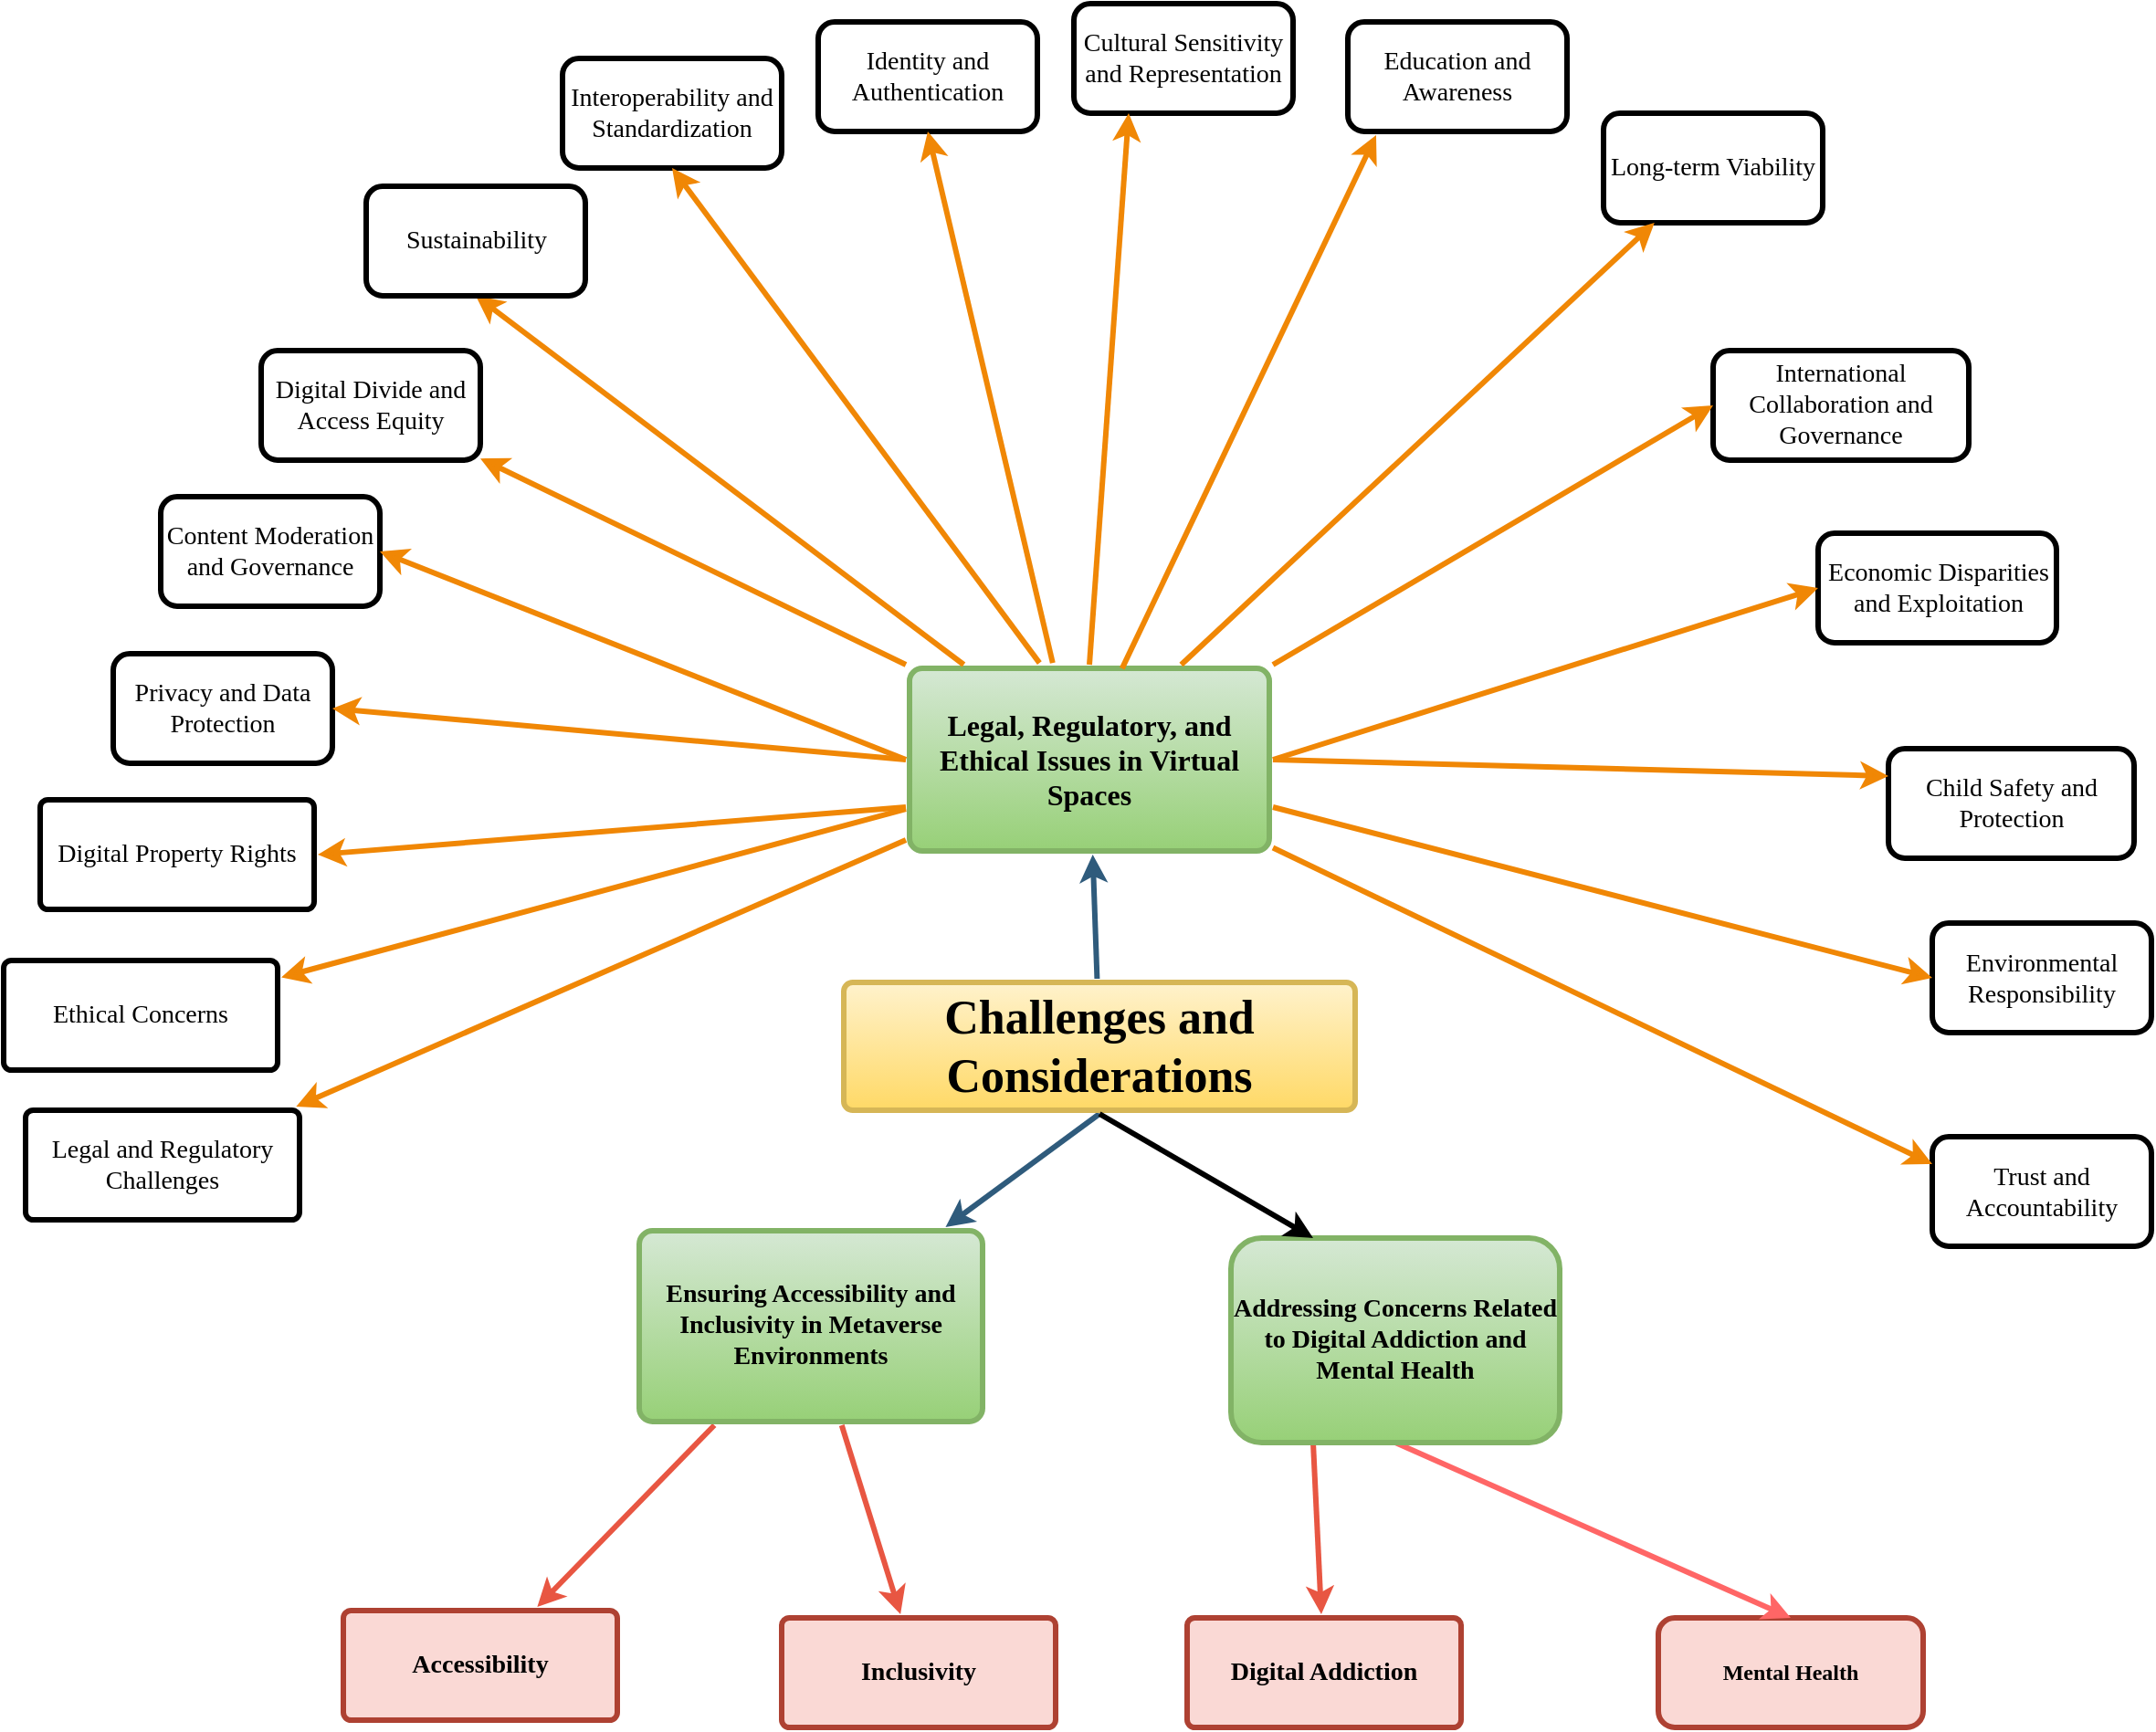 <mxfile version="21.7.5" type="github">
  <diagram id="6a731a19-8d31-9384-78a2-239565b7b9f0" name="Page-1">
    <mxGraphModel dx="2769" dy="1638" grid="1" gridSize="4" guides="1" tooltips="1" connect="1" arrows="1" fold="1" page="1" pageScale="1" pageWidth="1169" pageHeight="827" background="none" math="0" shadow="0">
      <root>
        <mxCell id="0" />
        <mxCell id="1" parent="0" />
        <mxCell id="1745" value="" style="edgeStyle=none;rounded=0;jumpStyle=none;html=1;shadow=0;labelBackgroundColor=none;startArrow=none;startFill=0;endArrow=classic;endFill=1;jettySize=auto;orthogonalLoop=1;strokeColor=#2F5B7C;strokeWidth=3;fontFamily=Comic Sans MS;fontSize=14;fontColor=#000000;spacing=5;" parent="1" source="1749" target="1764" edge="1">
          <mxGeometry relative="1" as="geometry" />
        </mxCell>
        <mxCell id="1748" value="" style="edgeStyle=none;rounded=0;jumpStyle=none;html=1;shadow=0;labelBackgroundColor=none;startArrow=none;startFill=0;endArrow=classic;endFill=1;jettySize=auto;orthogonalLoop=1;strokeColor=#2F5B7C;strokeWidth=3;fontFamily=Comic Sans MS;fontSize=14;fontColor=#000000;spacing=5;exitX=0.5;exitY=1;exitDx=0;exitDy=0;" parent="1" source="1749" target="1753" edge="1">
          <mxGeometry relative="1" as="geometry" />
        </mxCell>
        <mxCell id="1749" value="&lt;span style=&quot;font-size: 26px;&quot;&gt;&lt;font style=&quot;font-size: 26px;&quot;&gt;Challenges and Considerations&lt;/font&gt;&lt;/span&gt;" style="rounded=1;whiteSpace=wrap;html=1;shadow=0;labelBackgroundColor=none;strokeColor=#d6b656;strokeWidth=3;fillColor=#fff2cc;fontFamily=Verdana;fontSize=26;align=center;fontStyle=1;spacing=5;arcSize=7;perimeterSpacing=2;gradientColor=#ffd966;" parent="1" vertex="1">
          <mxGeometry x="444" y="416" width="280" height="70" as="geometry" />
        </mxCell>
        <mxCell id="1750" value="" style="edgeStyle=none;rounded=1;jumpStyle=none;html=1;shadow=0;labelBackgroundColor=none;startArrow=none;startFill=0;jettySize=auto;orthogonalLoop=1;strokeColor=#E85642;strokeWidth=3;fontFamily=Comic Sans MS;fontSize=14;fontColor=#000000;spacing=5;fontStyle=1;fillColor=#b0e3e6;" parent="1" source="1753" target="1756" edge="1">
          <mxGeometry relative="1" as="geometry" />
        </mxCell>
        <mxCell id="1751" value="" style="edgeStyle=none;rounded=1;jumpStyle=none;html=1;shadow=0;labelBackgroundColor=none;startArrow=none;startFill=0;jettySize=auto;orthogonalLoop=1;strokeColor=#E85642;strokeWidth=3;fontFamily=Comic Sans MS;fontSize=14;fontColor=#000000;spacing=5;fontStyle=1;fillColor=#b0e3e6;" parent="1" source="1753" target="1755" edge="1">
          <mxGeometry relative="1" as="geometry" />
        </mxCell>
        <mxCell id="1752" value="" style="edgeStyle=none;rounded=1;jumpStyle=none;html=1;shadow=0;labelBackgroundColor=none;startArrow=none;startFill=0;jettySize=auto;orthogonalLoop=1;strokeColor=#E85642;strokeWidth=3;fontFamily=Comic Sans MS;fontSize=14;fontColor=#000000;spacing=5;fontStyle=1;fillColor=#b0e3e6;exitX=0.25;exitY=1;exitDx=0;exitDy=0;" parent="1" source="fG_izT3CtpHWqRbIgSZo-1786" target="1754" edge="1">
          <mxGeometry relative="1" as="geometry">
            <Array as="points" />
          </mxGeometry>
        </mxCell>
        <mxCell id="1753" value=" Ensuring Accessibility and Inclusivity in Metaverse Environments" style="rounded=1;whiteSpace=wrap;html=1;shadow=0;labelBackgroundColor=none;strokeColor=#82b366;strokeWidth=3;fillColor=#d5e8d4;fontFamily=Comic Sans MS;fontSize=14;align=center;spacing=5;fontStyle=1;arcSize=7;perimeterSpacing=2;gradientColor=#97d077;" parent="1" vertex="1">
          <mxGeometry x="332" y="552" width="188" height="104.5" as="geometry" />
        </mxCell>
        <mxCell id="1754" value="Digital Addiction" style="rounded=1;whiteSpace=wrap;html=1;shadow=0;labelBackgroundColor=none;strokeColor=#ae4132;strokeWidth=3;fillColor=#fad9d5;fontFamily=Comic Sans MS;fontSize=14;align=center;spacing=5;fontStyle=1;arcSize=7;perimeterSpacing=2;" parent="1" vertex="1">
          <mxGeometry x="632" y="764" width="150" height="60" as="geometry" />
        </mxCell>
        <mxCell id="1755" value=" Inclusivity" style="rounded=1;whiteSpace=wrap;html=1;shadow=0;labelBackgroundColor=none;strokeColor=#ae4132;strokeWidth=3;fillColor=#fad9d5;fontFamily=Comic Sans MS;fontSize=14;align=center;spacing=5;fontStyle=1;arcSize=7;perimeterSpacing=2;" parent="1" vertex="1">
          <mxGeometry x="410" y="764" width="150" height="60" as="geometry" />
        </mxCell>
        <mxCell id="1756" value="Accessibility" style="rounded=1;whiteSpace=wrap;html=1;shadow=0;labelBackgroundColor=none;strokeColor=#ae4132;strokeWidth=3;fillColor=#fad9d5;fontFamily=Comic Sans MS;fontSize=14;align=center;spacing=5;fontStyle=1;arcSize=7;perimeterSpacing=2;" parent="1" vertex="1">
          <mxGeometry x="170" y="760" width="150" height="60" as="geometry" />
        </mxCell>
        <mxCell id="1764" value="Legal, Regulatory, and Ethical Issues in Virtual Spaces" style="rounded=1;whiteSpace=wrap;html=1;shadow=0;labelBackgroundColor=none;strokeColor=#82b366;strokeWidth=3;fillColor=#d5e8d4;fontFamily=Comic Sans MS;fontSize=16;align=center;spacing=5;fontStyle=1;arcSize=7;perimeterSpacing=2;gradientColor=#97d077;" parent="1" vertex="1">
          <mxGeometry x="480" y="244" width="197" height="100" as="geometry" />
        </mxCell>
        <mxCell id="1765" value="Digital Property Rights" style="rounded=1;whiteSpace=wrap;html=1;shadow=0;labelBackgroundColor=none;strokeWidth=3;fontFamily=Comic Sans MS;fontSize=14;align=center;spacing=5;arcSize=7;perimeterSpacing=2;" parent="1" vertex="1">
          <mxGeometry x="4" y="316" width="150" height="60" as="geometry" />
        </mxCell>
        <mxCell id="1766" value="" style="edgeStyle=none;rounded=0;jumpStyle=none;html=1;shadow=0;labelBackgroundColor=none;startArrow=none;startFill=0;endArrow=classic;endFill=1;jettySize=auto;orthogonalLoop=1;strokeColor=#F08705;strokeWidth=3;fontFamily=Comic Sans MS;fontSize=14;fontColor=#000000;spacing=5;entryX=0.5;entryY=1;entryDx=0;entryDy=0;" parent="1" source="1764" target="fG_izT3CtpHWqRbIgSZo-1788" edge="1">
          <mxGeometry relative="1" as="geometry" />
        </mxCell>
        <mxCell id="1767" value="Ethical Concerns" style="rounded=1;whiteSpace=wrap;html=1;shadow=0;labelBackgroundColor=none;strokeWidth=3;fontFamily=Comic Sans MS;fontSize=14;align=center;spacing=5;arcSize=7;perimeterSpacing=2;" parent="1" vertex="1">
          <mxGeometry x="-16" y="404" width="150" height="60" as="geometry" />
        </mxCell>
        <mxCell id="1768" value="" style="edgeStyle=none;rounded=0;jumpStyle=none;html=1;shadow=0;labelBackgroundColor=none;startArrow=none;startFill=0;endArrow=classic;endFill=1;jettySize=auto;orthogonalLoop=1;strokeColor=#F08705;strokeWidth=3;fontFamily=Comic Sans MS;fontSize=14;fontColor=#000000;spacing=5;" parent="1" source="1764" target="1767" edge="1">
          <mxGeometry relative="1" as="geometry" />
        </mxCell>
        <mxCell id="1769" value="Legal and Regulatory Challenges" style="rounded=1;whiteSpace=wrap;html=1;shadow=0;labelBackgroundColor=none;strokeWidth=3;fontFamily=Comic Sans MS;fontSize=14;align=center;spacing=5;arcSize=7;perimeterSpacing=2;" parent="1" vertex="1">
          <mxGeometry x="-4" y="486" width="150" height="60" as="geometry" />
        </mxCell>
        <mxCell id="1770" value="" style="edgeStyle=none;rounded=0;jumpStyle=none;html=1;shadow=0;labelBackgroundColor=none;startArrow=none;startFill=0;endArrow=classic;endFill=1;jettySize=auto;orthogonalLoop=1;strokeColor=#F08705;strokeWidth=3;fontFamily=Comic Sans MS;fontSize=14;fontColor=#000000;spacing=5;" parent="1" source="1764" target="1769" edge="1">
          <mxGeometry relative="1" as="geometry" />
        </mxCell>
        <mxCell id="fG_izT3CtpHWqRbIgSZo-1779" value="Mental Health" style="rounded=1;whiteSpace=wrap;html=1;fillColor=#fad9d5;strokeColor=#ae4132;fontFamily=Comic Sans MS;strokeWidth=3;fontStyle=1" vertex="1" parent="1">
          <mxGeometry x="890" y="764" width="145" height="60" as="geometry" />
        </mxCell>
        <mxCell id="fG_izT3CtpHWqRbIgSZo-1780" value="" style="endArrow=classic;html=1;rounded=0;entryX=0.5;entryY=0;entryDx=0;entryDy=0;fontColor=#000000;fillColor=#d80073;strokeColor=#FF6666;strokeWidth=3;exitX=0.5;exitY=1;exitDx=0;exitDy=0;fontFamily=Comic Sans MS;" edge="1" parent="1" source="fG_izT3CtpHWqRbIgSZo-1786" target="fG_izT3CtpHWqRbIgSZo-1779">
          <mxGeometry width="50" height="50" relative="1" as="geometry">
            <mxPoint x="810" y="730" as="sourcePoint" />
            <mxPoint x="1215" y="829" as="targetPoint" />
          </mxGeometry>
        </mxCell>
        <mxCell id="fG_izT3CtpHWqRbIgSZo-1781" value="Privacy and Data Protection" style="rounded=1;whiteSpace=wrap;html=1;fontFamily=Comic Sans MS;strokeWidth=3;fontSize=14;" vertex="1" parent="1">
          <mxGeometry x="44" y="236" width="120" height="60" as="geometry" />
        </mxCell>
        <mxCell id="fG_izT3CtpHWqRbIgSZo-1783" value="Content Moderation and Governance" style="rounded=1;whiteSpace=wrap;html=1;fontFamily=Comic Sans MS;strokeWidth=3;fontSize=14;" vertex="1" parent="1">
          <mxGeometry x="70" y="150" width="120" height="60" as="geometry" />
        </mxCell>
        <mxCell id="fG_izT3CtpHWqRbIgSZo-1785" value="Digital Divide and Access Equity" style="rounded=1;whiteSpace=wrap;html=1;fontFamily=Comic Sans MS;strokeWidth=3;fontSize=14;" vertex="1" parent="1">
          <mxGeometry x="125" y="70" width="120" height="60" as="geometry" />
        </mxCell>
        <mxCell id="fG_izT3CtpHWqRbIgSZo-1786" value="Addressing Concerns Related to Digital Addiction and Mental Health" style="rounded=1;whiteSpace=wrap;html=1;fontFamily=Comic Sans MS;fillColor=#d5e8d4;gradientColor=#97d077;strokeColor=#82b366;fontColor=#000000;fontStyle=1;fontSize=14;strokeWidth=3;" vertex="1" parent="1">
          <mxGeometry x="656" y="556" width="180" height="112" as="geometry" />
        </mxCell>
        <mxCell id="fG_izT3CtpHWqRbIgSZo-1787" value="" style="endArrow=classic;html=1;rounded=0;exitX=0.5;exitY=1;exitDx=0;exitDy=0;entryX=0.25;entryY=0;entryDx=0;entryDy=0;fontFamily=Comic Sans MS;strokeWidth=3;fontSize=14;" edge="1" parent="1" source="1749" target="fG_izT3CtpHWqRbIgSZo-1786">
          <mxGeometry width="50" height="50" relative="1" as="geometry">
            <mxPoint x="560" y="600" as="sourcePoint" />
            <mxPoint x="610" y="550" as="targetPoint" />
          </mxGeometry>
        </mxCell>
        <mxCell id="fG_izT3CtpHWqRbIgSZo-1788" value="Sustainability" style="rounded=1;whiteSpace=wrap;html=1;fontFamily=Comic Sans MS;strokeWidth=3;fontSize=14;" vertex="1" parent="1">
          <mxGeometry x="182.5" y="-20" width="120" height="60" as="geometry" />
        </mxCell>
        <mxCell id="fG_izT3CtpHWqRbIgSZo-1789" value="Interoperability and Standardization" style="rounded=1;whiteSpace=wrap;html=1;fontFamily=Comic Sans MS;strokeWidth=3;fontSize=14;" vertex="1" parent="1">
          <mxGeometry x="290" y="-90" width="120" height="60" as="geometry" />
        </mxCell>
        <mxCell id="fG_izT3CtpHWqRbIgSZo-1790" value="Identity and Authentication" style="rounded=1;whiteSpace=wrap;html=1;fontFamily=Comic Sans MS;strokeWidth=3;fontSize=14;" vertex="1" parent="1">
          <mxGeometry x="430" y="-110" width="120" height="60" as="geometry" />
        </mxCell>
        <mxCell id="fG_izT3CtpHWqRbIgSZo-1791" value="Cultural Sensitivity and Representation" style="rounded=1;whiteSpace=wrap;html=1;fontFamily=Comic Sans MS;strokeWidth=3;fontSize=14;" vertex="1" parent="1">
          <mxGeometry x="570" y="-120" width="120" height="60" as="geometry" />
        </mxCell>
        <mxCell id="fG_izT3CtpHWqRbIgSZo-1792" value="Education and Awareness" style="rounded=1;whiteSpace=wrap;html=1;fontFamily=Comic Sans MS;strokeWidth=3;fontSize=14;" vertex="1" parent="1">
          <mxGeometry x="720" y="-110" width="120" height="60" as="geometry" />
        </mxCell>
        <mxCell id="fG_izT3CtpHWqRbIgSZo-1793" value="Long-term Viability" style="rounded=1;whiteSpace=wrap;html=1;fontFamily=Comic Sans MS;strokeWidth=3;fontSize=14;" vertex="1" parent="1">
          <mxGeometry x="860" y="-60" width="120" height="60" as="geometry" />
        </mxCell>
        <mxCell id="fG_izT3CtpHWqRbIgSZo-1794" value="International Collaboration and Governance" style="rounded=1;whiteSpace=wrap;html=1;fontFamily=Comic Sans MS;strokeWidth=3;fontSize=14;" vertex="1" parent="1">
          <mxGeometry x="920" y="70" width="140" height="60" as="geometry" />
        </mxCell>
        <mxCell id="fG_izT3CtpHWqRbIgSZo-1795" value="Economic Disparities and Exploitation" style="rounded=1;whiteSpace=wrap;html=1;fontFamily=Comic Sans MS;strokeWidth=3;fontSize=14;" vertex="1" parent="1">
          <mxGeometry x="977.5" y="170" width="130.5" height="60" as="geometry" />
        </mxCell>
        <mxCell id="fG_izT3CtpHWqRbIgSZo-1796" value="Child Safety and Protection" style="rounded=1;whiteSpace=wrap;html=1;fontFamily=Comic Sans MS;strokeWidth=3;fontSize=14;" vertex="1" parent="1">
          <mxGeometry x="1016" y="288" width="134.5" height="60" as="geometry" />
        </mxCell>
        <mxCell id="fG_izT3CtpHWqRbIgSZo-1797" value="Environmental Responsibility" style="rounded=1;whiteSpace=wrap;html=1;fontFamily=Comic Sans MS;strokeWidth=3;fontSize=14;" vertex="1" parent="1">
          <mxGeometry x="1040" y="383.5" width="120" height="60" as="geometry" />
        </mxCell>
        <mxCell id="fG_izT3CtpHWqRbIgSZo-1798" value="Trust and Accountability" style="rounded=1;whiteSpace=wrap;html=1;fontFamily=Comic Sans MS;strokeWidth=3;fontSize=14;" vertex="1" parent="1">
          <mxGeometry x="1040" y="500.5" width="120" height="60" as="geometry" />
        </mxCell>
        <mxCell id="fG_izT3CtpHWqRbIgSZo-1799" value="" style="edgeStyle=none;rounded=0;jumpStyle=none;html=1;shadow=0;labelBackgroundColor=none;startArrow=none;startFill=0;endArrow=classic;endFill=1;jettySize=auto;orthogonalLoop=1;strokeColor=#F08705;strokeWidth=3;fontFamily=Comic Sans MS;fontSize=14;fontColor=#000000;spacing=5;exitX=0;exitY=0;exitDx=0;exitDy=0;" edge="1" parent="1" source="1764" target="fG_izT3CtpHWqRbIgSZo-1785">
          <mxGeometry relative="1" as="geometry">
            <mxPoint x="503" y="285" as="sourcePoint" />
            <mxPoint x="182" y="346" as="targetPoint" />
          </mxGeometry>
        </mxCell>
        <mxCell id="fG_izT3CtpHWqRbIgSZo-1800" value="" style="edgeStyle=none;rounded=0;jumpStyle=none;html=1;shadow=0;labelBackgroundColor=none;startArrow=none;startFill=0;endArrow=classic;endFill=1;jettySize=auto;orthogonalLoop=1;strokeColor=#F08705;strokeWidth=3;fontFamily=Comic Sans MS;fontSize=14;fontColor=#000000;spacing=5;entryX=1;entryY=0.5;entryDx=0;entryDy=0;exitX=0;exitY=0.75;exitDx=0;exitDy=0;" edge="1" parent="1" source="1764" target="1765">
          <mxGeometry relative="1" as="geometry">
            <mxPoint x="513" y="295" as="sourcePoint" />
            <mxPoint x="192" y="356" as="targetPoint" />
          </mxGeometry>
        </mxCell>
        <mxCell id="fG_izT3CtpHWqRbIgSZo-1801" value="" style="edgeStyle=none;rounded=0;jumpStyle=none;html=1;shadow=0;labelBackgroundColor=none;startArrow=none;startFill=0;endArrow=classic;endFill=1;jettySize=auto;orthogonalLoop=1;strokeColor=#F08705;strokeWidth=3;fontFamily=Comic Sans MS;fontSize=14;fontColor=#000000;spacing=5;exitX=0.364;exitY=-0.009;exitDx=0;exitDy=0;entryX=0.5;entryY=1;entryDx=0;entryDy=0;exitPerimeter=0;" edge="1" parent="1" source="1764" target="fG_izT3CtpHWqRbIgSZo-1789">
          <mxGeometry relative="1" as="geometry">
            <mxPoint x="523" y="217" as="sourcePoint" />
            <mxPoint x="202" y="278" as="targetPoint" />
          </mxGeometry>
        </mxCell>
        <mxCell id="fG_izT3CtpHWqRbIgSZo-1802" value="" style="edgeStyle=none;rounded=0;jumpStyle=none;html=1;shadow=0;labelBackgroundColor=none;startArrow=none;startFill=0;endArrow=classic;endFill=1;jettySize=auto;orthogonalLoop=1;strokeColor=#F08705;strokeWidth=3;fontFamily=Comic Sans MS;fontSize=14;fontColor=#000000;spacing=5;exitX=0;exitY=0.5;exitDx=0;exitDy=0;entryX=1;entryY=0.5;entryDx=0;entryDy=0;" edge="1" parent="1" source="1764" target="fG_izT3CtpHWqRbIgSZo-1783">
          <mxGeometry relative="1" as="geometry">
            <mxPoint x="533" y="315" as="sourcePoint" />
            <mxPoint x="212" y="376" as="targetPoint" />
          </mxGeometry>
        </mxCell>
        <mxCell id="fG_izT3CtpHWqRbIgSZo-1803" value="" style="edgeStyle=none;rounded=0;jumpStyle=none;html=1;shadow=0;labelBackgroundColor=none;startArrow=none;startFill=0;endArrow=classic;endFill=1;jettySize=auto;orthogonalLoop=1;strokeColor=#F08705;strokeWidth=3;fontFamily=Comic Sans MS;fontSize=14;fontColor=#000000;spacing=5;exitX=0;exitY=0.5;exitDx=0;exitDy=0;entryX=1;entryY=0.5;entryDx=0;entryDy=0;" edge="1" parent="1" source="1764" target="fG_izT3CtpHWqRbIgSZo-1781">
          <mxGeometry relative="1" as="geometry">
            <mxPoint x="543" y="325" as="sourcePoint" />
            <mxPoint x="222" y="386" as="targetPoint" />
          </mxGeometry>
        </mxCell>
        <mxCell id="fG_izT3CtpHWqRbIgSZo-1804" value="" style="edgeStyle=none;rounded=0;jumpStyle=none;html=1;shadow=0;labelBackgroundColor=none;startArrow=none;startFill=0;endArrow=classic;endFill=1;jettySize=auto;orthogonalLoop=1;strokeColor=#F08705;strokeWidth=3;fontFamily=Comic Sans MS;fontSize=14;fontColor=#000000;spacing=5;entryX=0.129;entryY=1.033;entryDx=0;entryDy=0;entryPerimeter=0;exitX=0.589;exitY=0.02;exitDx=0;exitDy=0;exitPerimeter=0;" edge="1" parent="1" source="1764" target="fG_izT3CtpHWqRbIgSZo-1792">
          <mxGeometry relative="1" as="geometry">
            <mxPoint x="650" y="240" as="sourcePoint" />
            <mxPoint x="550" y="60" as="targetPoint" />
          </mxGeometry>
        </mxCell>
        <mxCell id="fG_izT3CtpHWqRbIgSZo-1805" value="" style="edgeStyle=none;rounded=0;jumpStyle=none;html=1;shadow=0;labelBackgroundColor=none;startArrow=none;startFill=0;endArrow=classic;endFill=1;jettySize=auto;orthogonalLoop=1;strokeColor=#F08705;strokeWidth=3;fontFamily=Comic Sans MS;fontSize=14;fontColor=#000000;spacing=5;exitX=0.75;exitY=0;exitDx=0;exitDy=0;" edge="1" parent="1" source="1764" target="fG_izT3CtpHWqRbIgSZo-1793">
          <mxGeometry relative="1" as="geometry">
            <mxPoint x="590" y="248" as="sourcePoint" />
            <mxPoint x="560" y="70" as="targetPoint" />
          </mxGeometry>
        </mxCell>
        <mxCell id="fG_izT3CtpHWqRbIgSZo-1806" value="" style="edgeStyle=none;rounded=0;jumpStyle=none;html=1;shadow=0;labelBackgroundColor=none;startArrow=none;startFill=0;endArrow=classic;endFill=1;jettySize=auto;orthogonalLoop=1;strokeColor=#F08705;strokeWidth=3;fontFamily=Comic Sans MS;fontSize=14;fontColor=#000000;spacing=5;entryX=0;entryY=0.5;entryDx=0;entryDy=0;exitX=1;exitY=0;exitDx=0;exitDy=0;" edge="1" parent="1" source="1764" target="fG_izT3CtpHWqRbIgSZo-1794">
          <mxGeometry relative="1" as="geometry">
            <mxPoint x="640" y="250" as="sourcePoint" />
            <mxPoint x="570" y="80" as="targetPoint" />
          </mxGeometry>
        </mxCell>
        <mxCell id="fG_izT3CtpHWqRbIgSZo-1807" value="" style="edgeStyle=none;rounded=0;jumpStyle=none;html=1;shadow=0;labelBackgroundColor=none;startArrow=none;startFill=0;endArrow=classic;endFill=1;jettySize=auto;orthogonalLoop=1;strokeColor=#F08705;strokeWidth=3;fontFamily=Comic Sans MS;fontSize=14;fontColor=#000000;spacing=5;exitX=1;exitY=0.5;exitDx=0;exitDy=0;entryX=0;entryY=0.5;entryDx=0;entryDy=0;" edge="1" parent="1" source="1764" target="fG_izT3CtpHWqRbIgSZo-1795">
          <mxGeometry relative="1" as="geometry">
            <mxPoint x="610" y="268" as="sourcePoint" />
            <mxPoint x="580" y="90" as="targetPoint" />
          </mxGeometry>
        </mxCell>
        <mxCell id="fG_izT3CtpHWqRbIgSZo-1808" value="" style="edgeStyle=none;rounded=0;jumpStyle=none;html=1;shadow=0;labelBackgroundColor=none;startArrow=none;startFill=0;endArrow=classic;endFill=1;jettySize=auto;orthogonalLoop=1;strokeColor=#F08705;strokeWidth=3;fontFamily=Comic Sans MS;fontSize=14;fontColor=#000000;spacing=5;exitX=1;exitY=0.5;exitDx=0;exitDy=0;entryX=0;entryY=0.25;entryDx=0;entryDy=0;" edge="1" parent="1" source="1764" target="fG_izT3CtpHWqRbIgSZo-1796">
          <mxGeometry relative="1" as="geometry">
            <mxPoint x="620" y="278" as="sourcePoint" />
            <mxPoint x="590" y="100" as="targetPoint" />
          </mxGeometry>
        </mxCell>
        <mxCell id="fG_izT3CtpHWqRbIgSZo-1809" value="" style="edgeStyle=none;rounded=0;jumpStyle=none;html=1;shadow=0;labelBackgroundColor=none;startArrow=none;startFill=0;endArrow=classic;endFill=1;jettySize=auto;orthogonalLoop=1;strokeColor=#F08705;strokeWidth=3;fontFamily=Comic Sans MS;fontSize=14;fontColor=#000000;spacing=5;entryX=0;entryY=0.5;entryDx=0;entryDy=0;exitX=1;exitY=0.75;exitDx=0;exitDy=0;" edge="1" parent="1" source="1764" target="fG_izT3CtpHWqRbIgSZo-1797">
          <mxGeometry relative="1" as="geometry">
            <mxPoint x="650" y="280" as="sourcePoint" />
            <mxPoint x="600" y="110" as="targetPoint" />
          </mxGeometry>
        </mxCell>
        <mxCell id="fG_izT3CtpHWqRbIgSZo-1810" value="" style="edgeStyle=none;rounded=0;jumpStyle=none;html=1;shadow=0;labelBackgroundColor=none;startArrow=none;startFill=0;endArrow=classic;endFill=1;jettySize=auto;orthogonalLoop=1;strokeColor=#F08705;strokeWidth=3;fontFamily=Comic Sans MS;fontSize=14;fontColor=#000000;spacing=5;entryX=0.5;entryY=1;entryDx=0;entryDy=0;exitX=0.4;exitY=-0.009;exitDx=0;exitDy=0;exitPerimeter=0;" edge="1" parent="1" source="1764" target="fG_izT3CtpHWqRbIgSZo-1790">
          <mxGeometry relative="1" as="geometry">
            <mxPoint x="610" y="230" as="sourcePoint" />
            <mxPoint x="610" y="120" as="targetPoint" />
          </mxGeometry>
        </mxCell>
        <mxCell id="fG_izT3CtpHWqRbIgSZo-1811" value="" style="edgeStyle=none;rounded=0;jumpStyle=none;html=1;shadow=0;labelBackgroundColor=none;startArrow=none;startFill=0;endArrow=classic;endFill=1;jettySize=auto;orthogonalLoop=1;strokeColor=#F08705;strokeWidth=3;fontFamily=Comic Sans MS;fontSize=14;fontColor=#000000;spacing=5;entryX=0.25;entryY=1;entryDx=0;entryDy=0;exitX=0.5;exitY=0;exitDx=0;exitDy=0;" edge="1" parent="1" source="1764" target="fG_izT3CtpHWqRbIgSZo-1791">
          <mxGeometry relative="1" as="geometry">
            <mxPoint x="620" y="240" as="sourcePoint" />
            <mxPoint x="620" y="130" as="targetPoint" />
          </mxGeometry>
        </mxCell>
        <mxCell id="fG_izT3CtpHWqRbIgSZo-1812" value="" style="edgeStyle=none;rounded=0;jumpStyle=none;html=1;shadow=0;labelBackgroundColor=none;startArrow=none;startFill=0;endArrow=classic;endFill=1;jettySize=auto;orthogonalLoop=1;strokeColor=#F08705;strokeWidth=3;fontFamily=Comic Sans MS;fontSize=14;fontColor=#000000;spacing=5;entryX=0;entryY=0.25;entryDx=0;entryDy=0;" edge="1" parent="1" source="1764" target="fG_izT3CtpHWqRbIgSZo-1798">
          <mxGeometry relative="1" as="geometry">
            <mxPoint x="618" y="302" as="sourcePoint" />
            <mxPoint x="1033" y="350" as="targetPoint" />
          </mxGeometry>
        </mxCell>
      </root>
    </mxGraphModel>
  </diagram>
</mxfile>
